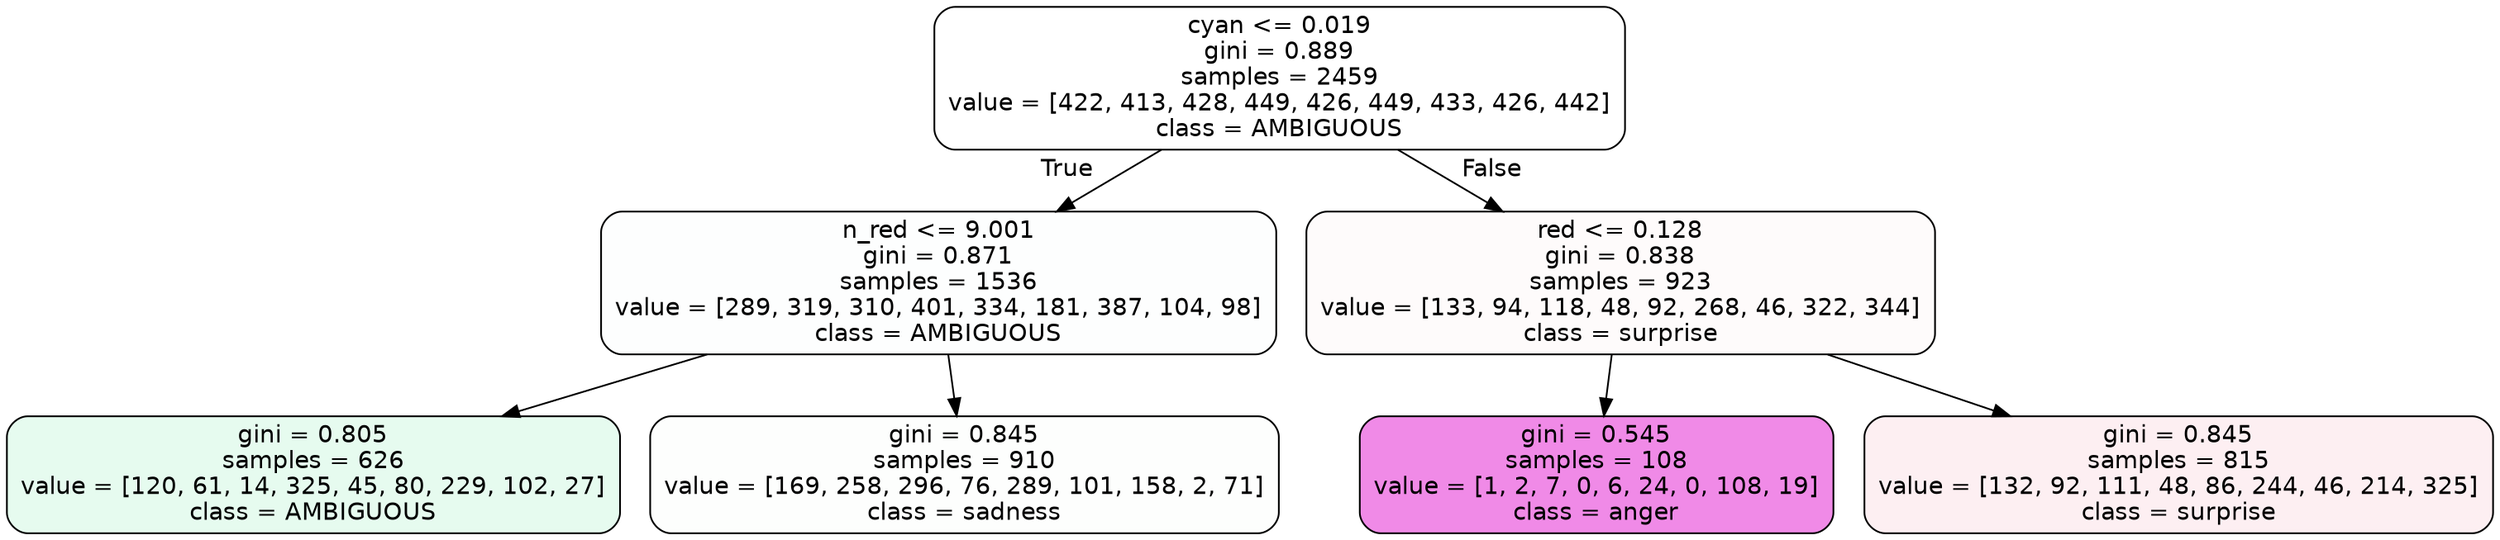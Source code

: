 digraph Tree {
node [shape=box, style="filled, rounded", color="black", fontname=helvetica] ;
edge [fontname=helvetica] ;
0 [label="cyan <= 0.019\ngini = 0.889\nsamples = 2459\nvalue = [422, 413, 428, 449, 426, 449, 433, 426, 442]\nclass = AMBIGUOUS", fillcolor="#39e58100"] ;
1 [label="n_red <= 9.001\ngini = 0.871\nsamples = 1536\nvalue = [289, 319, 310, 401, 334, 181, 387, 104, 98]\nclass = AMBIGUOUS", fillcolor="#39e58102"] ;
0 -> 1 [labeldistance=2.5, labelangle=45, headlabel="True"] ;
2 [label="gini = 0.805\nsamples = 626\nvalue = [120, 61, 14, 325, 45, 80, 229, 102, 27]\nclass = AMBIGUOUS", fillcolor="#39e58120"] ;
1 -> 2 ;
3 [label="gini = 0.845\nsamples = 910\nvalue = [169, 258, 296, 76, 289, 101, 158, 2, 71]\nclass = sadness", fillcolor="#64e53902"] ;
1 -> 3 ;
4 [label="red <= 0.128\ngini = 0.838\nsamples = 923\nvalue = [133, 94, 118, 48, 92, 268, 46, 322, 344]\nclass = surprise", fillcolor="#e5396405"] ;
0 -> 4 [labeldistance=2.5, labelangle=-45, headlabel="False"] ;
5 [label="gini = 0.545\nsamples = 108\nvalue = [1, 2, 7, 0, 6, 24, 0, 108, 19]\nclass = anger", fillcolor="#e539d796"] ;
4 -> 5 ;
6 [label="gini = 0.845\nsamples = 815\nvalue = [132, 92, 111, 48, 86, 244, 46, 214, 325]\nclass = surprise", fillcolor="#e5396414"] ;
4 -> 6 ;
}